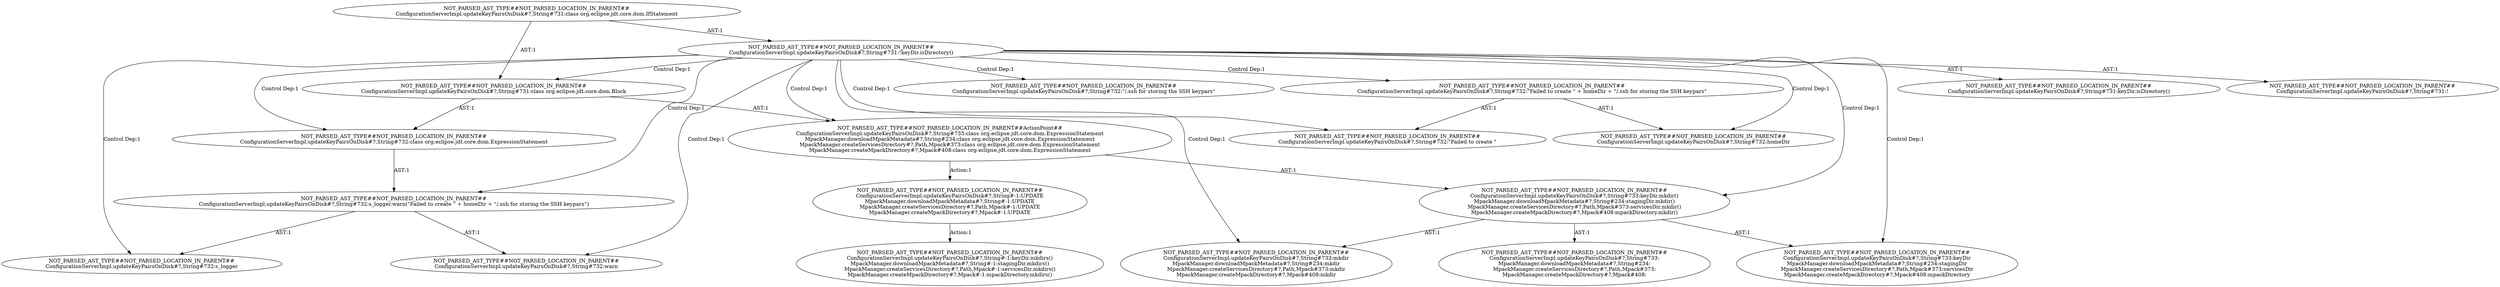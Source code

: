 digraph "Pattern" {
0 [label="NOT_PARSED_AST_TYPE##NOT_PARSED_LOCATION_IN_PARENT##ActionPoint##\nConfigurationServerImpl.updateKeyPairsOnDisk#?,String#733:class org.eclipse.jdt.core.dom.ExpressionStatement\nMpackManager.downloadMpackMetadata#?,String#234:class org.eclipse.jdt.core.dom.ExpressionStatement\nMpackManager.createServicesDirectory#?,Path,Mpack#373:class org.eclipse.jdt.core.dom.ExpressionStatement\nMpackManager.createMpackDirectory#?,Mpack#408:class org.eclipse.jdt.core.dom.ExpressionStatement" shape=ellipse]
1 [label="NOT_PARSED_AST_TYPE##NOT_PARSED_LOCATION_IN_PARENT##\nConfigurationServerImpl.updateKeyPairsOnDisk#?,String#731:!keyDir.isDirectory()" shape=ellipse]
2 [label="NOT_PARSED_AST_TYPE##NOT_PARSED_LOCATION_IN_PARENT##\nConfigurationServerImpl.updateKeyPairsOnDisk#?,String#731:class org.eclipse.jdt.core.dom.IfStatement" shape=ellipse]
3 [label="NOT_PARSED_AST_TYPE##NOT_PARSED_LOCATION_IN_PARENT##\nConfigurationServerImpl.updateKeyPairsOnDisk#?,String#731:keyDir.isDirectory()" shape=ellipse]
4 [label="NOT_PARSED_AST_TYPE##NOT_PARSED_LOCATION_IN_PARENT##\nConfigurationServerImpl.updateKeyPairsOnDisk#?,String#731:!" shape=ellipse]
5 [label="NOT_PARSED_AST_TYPE##NOT_PARSED_LOCATION_IN_PARENT##\nConfigurationServerImpl.updateKeyPairsOnDisk#?,String#731:class org.eclipse.jdt.core.dom.Block" shape=ellipse]
6 [label="NOT_PARSED_AST_TYPE##NOT_PARSED_LOCATION_IN_PARENT##\nConfigurationServerImpl.updateKeyPairsOnDisk#?,String#732:class org.eclipse.jdt.core.dom.ExpressionStatement" shape=ellipse]
7 [label="NOT_PARSED_AST_TYPE##NOT_PARSED_LOCATION_IN_PARENT##\nConfigurationServerImpl.updateKeyPairsOnDisk#?,String#732:s_logger.warn(\"Failed to create \" + homeDir + \"/.ssh for storing the SSH keypars\")" shape=ellipse]
8 [label="NOT_PARSED_AST_TYPE##NOT_PARSED_LOCATION_IN_PARENT##\nConfigurationServerImpl.updateKeyPairsOnDisk#?,String#732:s_logger" shape=ellipse]
9 [label="NOT_PARSED_AST_TYPE##NOT_PARSED_LOCATION_IN_PARENT##\nConfigurationServerImpl.updateKeyPairsOnDisk#?,String#732:warn" shape=ellipse]
10 [label="NOT_PARSED_AST_TYPE##NOT_PARSED_LOCATION_IN_PARENT##\nConfigurationServerImpl.updateKeyPairsOnDisk#?,String#732:\"Failed to create \" + homeDir + \"/.ssh for storing the SSH keypars\"" shape=ellipse]
11 [label="NOT_PARSED_AST_TYPE##NOT_PARSED_LOCATION_IN_PARENT##\nConfigurationServerImpl.updateKeyPairsOnDisk#?,String#732:\"Failed to create \"" shape=ellipse]
12 [label="NOT_PARSED_AST_TYPE##NOT_PARSED_LOCATION_IN_PARENT##\nConfigurationServerImpl.updateKeyPairsOnDisk#?,String#732:homeDir" shape=ellipse]
13 [label="NOT_PARSED_AST_TYPE##NOT_PARSED_LOCATION_IN_PARENT##\nConfigurationServerImpl.updateKeyPairsOnDisk#?,String#732:\"/.ssh for storing the SSH keypars\"" shape=ellipse]
14 [label="NOT_PARSED_AST_TYPE##NOT_PARSED_LOCATION_IN_PARENT##\nConfigurationServerImpl.updateKeyPairsOnDisk#?,String#733:keyDir.mkdir()\nMpackManager.downloadMpackMetadata#?,String#234:stagingDir.mkdir()\nMpackManager.createServicesDirectory#?,Path,Mpack#373:servicesDir.mkdir()\nMpackManager.createMpackDirectory#?,Mpack#408:mpackDirectory.mkdir()" shape=ellipse]
15 [label="NOT_PARSED_AST_TYPE##NOT_PARSED_LOCATION_IN_PARENT##\nConfigurationServerImpl.updateKeyPairsOnDisk#?,String#733:keyDir\nMpackManager.downloadMpackMetadata#?,String#234:stagingDir\nMpackManager.createServicesDirectory#?,Path,Mpack#373:servicesDir\nMpackManager.createMpackDirectory#?,Mpack#408:mpackDirectory" shape=ellipse]
16 [label="NOT_PARSED_AST_TYPE##NOT_PARSED_LOCATION_IN_PARENT##\nConfigurationServerImpl.updateKeyPairsOnDisk#?,String#733:mkdir\nMpackManager.downloadMpackMetadata#?,String#234:mkdir\nMpackManager.createServicesDirectory#?,Path,Mpack#373:mkdir\nMpackManager.createMpackDirectory#?,Mpack#408:mkdir" shape=ellipse]
17 [label="NOT_PARSED_AST_TYPE##NOT_PARSED_LOCATION_IN_PARENT##\nConfigurationServerImpl.updateKeyPairsOnDisk#?,String#733:\nMpackManager.downloadMpackMetadata#?,String#234:\nMpackManager.createServicesDirectory#?,Path,Mpack#373:\nMpackManager.createMpackDirectory#?,Mpack#408:" shape=ellipse]
18 [label="NOT_PARSED_AST_TYPE##NOT_PARSED_LOCATION_IN_PARENT##\nConfigurationServerImpl.updateKeyPairsOnDisk#?,String#-1:UPDATE\nMpackManager.downloadMpackMetadata#?,String#-1:UPDATE\nMpackManager.createServicesDirectory#?,Path,Mpack#-1:UPDATE\nMpackManager.createMpackDirectory#?,Mpack#-1:UPDATE" shape=ellipse]
19 [label="NOT_PARSED_AST_TYPE##NOT_PARSED_LOCATION_IN_PARENT##\nConfigurationServerImpl.updateKeyPairsOnDisk#?,String#-1:keyDir.mkdirs()\nMpackManager.downloadMpackMetadata#?,String#-1:stagingDir.mkdirs()\nMpackManager.createServicesDirectory#?,Path,Mpack#-1:servicesDir.mkdirs()\nMpackManager.createMpackDirectory#?,Mpack#-1:mpackDirectory.mkdirs()" shape=ellipse]
0 -> 14 [label="AST:1"];
0 -> 18 [label="Action:1"];
1 -> 0 [label="Control Dep:1"];
1 -> 3 [label="AST:1"];
1 -> 4 [label="AST:1"];
1 -> 5 [label="Control Dep:1"];
1 -> 6 [label="Control Dep:1"];
1 -> 7 [label="Control Dep:1"];
1 -> 8 [label="Control Dep:1"];
1 -> 9 [label="Control Dep:1"];
1 -> 10 [label="Control Dep:1"];
1 -> 11 [label="Control Dep:1"];
1 -> 12 [label="Control Dep:1"];
1 -> 13 [label="Control Dep:1"];
1 -> 14 [label="Control Dep:1"];
1 -> 15 [label="Control Dep:1"];
1 -> 16 [label="Control Dep:1"];
2 -> 1 [label="AST:1"];
2 -> 5 [label="AST:1"];
5 -> 0 [label="AST:1"];
5 -> 6 [label="AST:1"];
6 -> 7 [label="AST:1"];
7 -> 8 [label="AST:1"];
7 -> 9 [label="AST:1"];
10 -> 11 [label="AST:1"];
10 -> 12 [label="AST:1"];
14 -> 15 [label="AST:1"];
14 -> 16 [label="AST:1"];
14 -> 17 [label="AST:1"];
18 -> 19 [label="Action:1"];
}